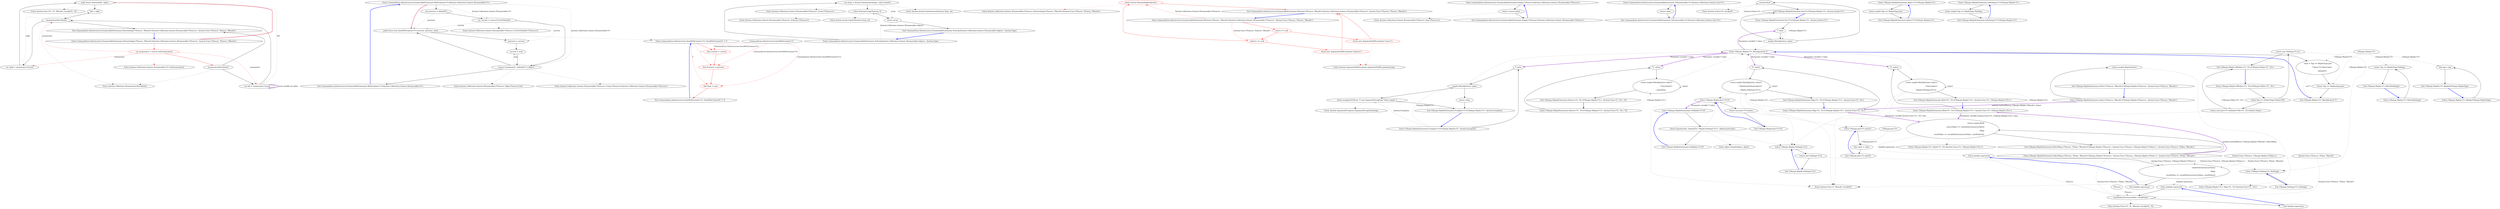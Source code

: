 digraph  {
m1_25 [label="Entry System.Func<T1, T2, TResult>.Invoke(T1, T2)", span="0-0", cluster="System.Func<T1, T2, TResult>.Invoke(T1, T2)", file="EnumerableExtensionsExtra.cs"];
m1_42 [label="Entry CommandLine.Infrastructure.EnumerableExtensions.WithContext<T>(System.Collections.Generic.IEnumerable<T>)", span="92-92", cluster="CommandLine.Infrastructure.EnumerableExtensions.WithContext<T>(System.Collections.Generic.IEnumerable<T>)", file="EnumerableExtensionsExtra.cs"];
m1_43 [label="var previous = default(T)", span="94-94", cluster="CommandLine.Infrastructure.EnumerableExtensions.WithContext<T>(System.Collections.Generic.IEnumerable<T>)", file="EnumerableExtensionsExtra.cs"];
m1_46 [label="yield return new ItemWithContext<T>(current, previous, next);", span="99-99", cluster="CommandLine.Infrastructure.EnumerableExtensions.WithContext<T>(System.Collections.Generic.IEnumerable<T>)", file="EnumerableExtensionsExtra.cs"];
m1_44 [label="var current = source.FirstOrDefault()", span="95-95", cluster="CommandLine.Infrastructure.EnumerableExtensions.WithContext<T>(System.Collections.Generic.IEnumerable<T>)", file="EnumerableExtensionsExtra.cs"];
m1_45 [label="source.Union(new[] { default(T) }).Skip(1)", span="97-97", cluster="CommandLine.Infrastructure.EnumerableExtensions.WithContext<T>(System.Collections.Generic.IEnumerable<T>)", file="EnumerableExtensionsExtra.cs"];
m1_47 [label="previous = current", span="100-100", cluster="CommandLine.Infrastructure.EnumerableExtensions.WithContext<T>(System.Collections.Generic.IEnumerable<T>)", file="EnumerableExtensionsExtra.cs"];
m1_48 [label="current = next", span="101-101", cluster="CommandLine.Infrastructure.EnumerableExtensions.WithContext<T>(System.Collections.Generic.IEnumerable<T>)", file="EnumerableExtensionsExtra.cs"];
m1_49 [label="Exit CommandLine.Infrastructure.EnumerableExtensions.WithContext<T>(System.Collections.Generic.IEnumerable<T>)", span="92-92", cluster="CommandLine.Infrastructure.EnumerableExtensions.WithContext<T>(System.Collections.Generic.IEnumerable<T>)", file="EnumerableExtensionsExtra.cs"];
m1_50 [label="Entry System.Collections.Generic.IEnumerable<TSource>.FirstOrDefault<TSource>()", span="0-0", cluster="System.Collections.Generic.IEnumerable<TSource>.FirstOrDefault<TSource>()", file="EnumerableExtensionsExtra.cs"];
m1_34 [label="Entry System.Collections.Generic.IEnumerable<TSource>.Count<TSource>()", span="0-0", cluster="System.Collections.Generic.IEnumerable<TSource>.Count<TSource>()", file="EnumerableExtensionsExtra.cs"];
m1_29 [label="Entry CommandLine.Infrastructure.EnumerableExtensions.ToArray(System.Collections.Generic.IEnumerable<object>, System.Type)", span="80-80", cluster="CommandLine.Infrastructure.EnumerableExtensions.ToArray(System.Collections.Generic.IEnumerable<object>, System.Type)", file="EnumerableExtensionsExtra.cs"];
m1_30 [label="var array = Array.CreateInstance(type, value.Count())", span="82-82", cluster="CommandLine.Infrastructure.EnumerableExtensions.ToArray(System.Collections.Generic.IEnumerable<object>, System.Type)", file="EnumerableExtensionsExtra.cs"];
m1_31 [label="value.ToArray().CopyTo(array, 0)", span="83-83", cluster="CommandLine.Infrastructure.EnumerableExtensions.ToArray(System.Collections.Generic.IEnumerable<object>, System.Type)", file="EnumerableExtensionsExtra.cs"];
m1_32 [label="return array;", span="84-84", cluster="CommandLine.Infrastructure.EnumerableExtensions.ToArray(System.Collections.Generic.IEnumerable<object>, System.Type)", file="EnumerableExtensionsExtra.cs"];
m1_33 [label="Exit CommandLine.Infrastructure.EnumerableExtensions.ToArray(System.Collections.Generic.IEnumerable<object>, System.Type)", span="80-80", cluster="CommandLine.Infrastructure.EnumerableExtensions.ToArray(System.Collections.Generic.IEnumerable<object>, System.Type)", file="EnumerableExtensionsExtra.cs"];
m1_51 [label="Entry System.Collections.Generic.IEnumerable<TSource>.Union<TSource>(System.Collections.Generic.IEnumerable<TSource>)", span="0-0", cluster="System.Collections.Generic.IEnumerable<TSource>.Union<TSource>(System.Collections.Generic.IEnumerable<TSource>)", file="EnumerableExtensionsExtra.cs"];
m1_13 [label="Entry System.Collections.Generic.IEnumerable<TSource>.PairwiseImpl<TSource, TResult>(System.Func<TSource, TSource, TResult>)", span="32-32", cluster="System.Collections.Generic.IEnumerable<TSource>.PairwiseImpl<TSource, TResult>(System.Func<TSource, TSource, TResult>)", file="EnumerableExtensionsExtra.cs"];
m1_24 [label="Entry System.Collections.IEnumerator.MoveNext()", span="0-0", cluster="System.Collections.IEnumerator.MoveNext()", file="EnumerableExtensionsExtra.cs"];
m1_35 [label="Entry System.Array.CreateInstance(System.Type, int)", span="0-0", cluster="System.Array.CreateInstance(System.Type, int)", file="EnumerableExtensionsExtra.cs"];
m1_0 [label="Entry CommandLine.Infrastructure.ItemWithContext<T>.ItemWithContext(T, T, T)", span="14-14", cluster="CommandLine.Infrastructure.ItemWithContext<T>.ItemWithContext(T, T, T)", file="EnumerableExtensionsExtra.cs"];
m1_1 [label="this.Current = current", span="16-16", cluster="CommandLine.Infrastructure.ItemWithContext<T>.ItemWithContext(T, T, T)", color=red, community=0, file="EnumerableExtensionsExtra.cs"];
m1_2 [label="this.Previous = previous", span="17-17", cluster="CommandLine.Infrastructure.ItemWithContext<T>.ItemWithContext(T, T, T)", color=red, community=0, file="EnumerableExtensionsExtra.cs"];
m1_3 [label="this.Next = next", span="18-18", cluster="CommandLine.Infrastructure.ItemWithContext<T>.ItemWithContext(T, T, T)", color=red, community=0, file="EnumerableExtensionsExtra.cs"];
m1_4 [label="Exit CommandLine.Infrastructure.ItemWithContext<T>.ItemWithContext(T, T, T)", span="14-14", cluster="CommandLine.Infrastructure.ItemWithContext<T>.ItemWithContext(T, T, T)", file="EnumerableExtensionsExtra.cs"];
m1_23 [label="Entry System.Collections.Generic.IEnumerable<T>.GetEnumerator()", span="0-0", cluster="System.Collections.Generic.IEnumerable<T>.GetEnumerator()", file="EnumerableExtensionsExtra.cs"];
m1_36 [label="Entry System.Collections.Generic.IEnumerable<TSource>.ToArray<TSource>()", span="0-0", cluster="System.Collections.Generic.IEnumerable<TSource>.ToArray<TSource>()", file="EnumerableExtensionsExtra.cs"];
m1_37 [label="Entry System.Array.CopyTo(System.Array, int)", span="0-0", cluster="System.Array.CopyTo(System.Array, int)", file="EnumerableExtensionsExtra.cs"];
m1_38 [label="Entry CommandLine.Infrastructure.EnumerableExtensions.Empty<TSource>(System.Collections.Generic.IEnumerable<TSource>)", span="87-87", cluster="CommandLine.Infrastructure.EnumerableExtensions.Empty<TSource>(System.Collections.Generic.IEnumerable<TSource>)", file="EnumerableExtensionsExtra.cs"];
m1_39 [label="return !source.Any();", span="89-89", cluster="CommandLine.Infrastructure.EnumerableExtensions.Empty<TSource>(System.Collections.Generic.IEnumerable<TSource>)", file="EnumerableExtensionsExtra.cs"];
m1_40 [label="Exit CommandLine.Infrastructure.EnumerableExtensions.Empty<TSource>(System.Collections.Generic.IEnumerable<TSource>)", span="87-87", cluster="CommandLine.Infrastructure.EnumerableExtensions.Empty<TSource>(System.Collections.Generic.IEnumerable<TSource>)", file="EnumerableExtensionsExtra.cs"];
m1_41 [label="Entry System.Collections.Generic.IEnumerable<TSource>.Any<TSource>()", span="0-0", cluster="System.Collections.Generic.IEnumerable<TSource>.Any<TSource>()", file="EnumerableExtensionsExtra.cs"];
m1_12 [label="Entry System.ArgumentNullException.ArgumentNullException(string)", span="0-0", cluster="System.ArgumentNullException.ArgumentNullException(string)", file="EnumerableExtensionsExtra.cs"];
m1_26 [label="Entry CommandLine.Infrastructure.EnumerableExtensions.ToEnumerable<T>(System.Collections.Generic.List<T>)", span="75-75", cluster="CommandLine.Infrastructure.EnumerableExtensions.ToEnumerable<T>(System.Collections.Generic.List<T>)", file="EnumerableExtensionsExtra.cs"];
m1_27 [label="return value;", span="77-77", cluster="CommandLine.Infrastructure.EnumerableExtensions.ToEnumerable<T>(System.Collections.Generic.List<T>)", file="EnumerableExtensionsExtra.cs"];
m1_28 [label="Exit CommandLine.Infrastructure.EnumerableExtensions.ToEnumerable<T>(System.Collections.Generic.List<T>)", span="75-75", cluster="CommandLine.Infrastructure.EnumerableExtensions.ToEnumerable<T>(System.Collections.Generic.List<T>)", file="EnumerableExtensionsExtra.cs"];
m1_14 [label="Entry CommandLine.Infrastructure.EnumerableExtensions.PairwiseImpl<TSource, TResult>(System.Collections.Generic.IEnumerable<TSource>, System.Func<TSource, TSource, TResult>)", span="32-32", cluster="CommandLine.Infrastructure.EnumerableExtensions.PairwiseImpl<TSource, TResult>(System.Collections.Generic.IEnumerable<TSource>, System.Func<TSource, TSource, TResult>)", file="EnumerableExtensionsExtra.cs"];
m1_15 [label="var enumerator = source.GetEnumerator()", span="34-34", cluster="CommandLine.Infrastructure.EnumerableExtensions.PairwiseImpl<TSource, TResult>(System.Collections.Generic.IEnumerable<TSource>, System.Func<TSource, TSource, TResult>)", color=red, community=0, file="EnumerableExtensionsExtra.cs"];
m1_20 [label="yield return selector(left, right);", span="43-43", cluster="CommandLine.Infrastructure.EnumerableExtensions.PairwiseImpl<TSource, TResult>(System.Collections.Generic.IEnumerable<TSource>, System.Func<TSource, TSource, TResult>)", file="EnumerableExtensionsExtra.cs"];
m1_16 [label="enumerator.MoveNext()", span="36-36", cluster="CommandLine.Infrastructure.EnumerableExtensions.PairwiseImpl<TSource, TResult>(System.Collections.Generic.IEnumerable<TSource>, System.Func<TSource, TSource, TResult>)", file="EnumerableExtensionsExtra.cs"];
m1_17 [label="var left = enumerator.Current", span="38-38", cluster="CommandLine.Infrastructure.EnumerableExtensions.PairwiseImpl<TSource, TResult>(System.Collections.Generic.IEnumerable<TSource>, System.Func<TSource, TSource, TResult>)", file="EnumerableExtensionsExtra.cs"];
m1_18 [label="enumerator.MoveNext()", span="40-40", cluster="CommandLine.Infrastructure.EnumerableExtensions.PairwiseImpl<TSource, TResult>(System.Collections.Generic.IEnumerable<TSource>, System.Func<TSource, TSource, TResult>)", file="EnumerableExtensionsExtra.cs"];
m1_19 [label="var right = enumerator.Current", span="42-42", cluster="CommandLine.Infrastructure.EnumerableExtensions.PairwiseImpl<TSource, TResult>(System.Collections.Generic.IEnumerable<TSource>, System.Func<TSource, TSource, TResult>)", file="EnumerableExtensionsExtra.cs"];
m1_21 [label="left = right", span="44-44", cluster="CommandLine.Infrastructure.EnumerableExtensions.PairwiseImpl<TSource, TResult>(System.Collections.Generic.IEnumerable<TSource>, System.Func<TSource, TSource, TResult>)", file="EnumerableExtensionsExtra.cs"];
m1_22 [label="Exit CommandLine.Infrastructure.EnumerableExtensions.PairwiseImpl<TSource, TResult>(System.Collections.Generic.IEnumerable<TSource>, System.Func<TSource, TSource, TResult>)", span="32-32", cluster="CommandLine.Infrastructure.EnumerableExtensions.PairwiseImpl<TSource, TResult>(System.Collections.Generic.IEnumerable<TSource>, System.Func<TSource, TSource, TResult>)", file="EnumerableExtensionsExtra.cs"];
m1_52 [label="Entry System.Collections.Generic.IEnumerable<TSource>.Skip<TSource>(int)", span="0-0", cluster="System.Collections.Generic.IEnumerable<TSource>.Skip<TSource>(int)", file="EnumerableExtensionsExtra.cs"];
m1_5 [label="Entry CommandLine.Infrastructure.EnumerableExtensions.Pairwise<TSource, TResult>(System.Collections.Generic.IEnumerable<TSource>, System.Func<TSource, TSource, TResult>)", span="24-24", cluster="CommandLine.Infrastructure.EnumerableExtensions.Pairwise<TSource, TResult>(System.Collections.Generic.IEnumerable<TSource>, System.Func<TSource, TSource, TResult>)", file="EnumerableExtensionsExtra.cs"];
m1_6 [label="source == null", span="26-26", cluster="CommandLine.Infrastructure.EnumerableExtensions.Pairwise<TSource, TResult>(System.Collections.Generic.IEnumerable<TSource>, System.Func<TSource, TSource, TResult>)", color=red, community=0, file="EnumerableExtensionsExtra.cs"];
m1_8 [label="selector == null", span="27-27", cluster="CommandLine.Infrastructure.EnumerableExtensions.Pairwise<TSource, TResult>(System.Collections.Generic.IEnumerable<TSource>, System.Func<TSource, TSource, TResult>)", color=red, community=0, file="EnumerableExtensionsExtra.cs"];
m1_10 [label="return source.PairwiseImpl(selector);", span="29-29", cluster="CommandLine.Infrastructure.EnumerableExtensions.Pairwise<TSource, TResult>(System.Collections.Generic.IEnumerable<TSource>, System.Func<TSource, TSource, TResult>)", color=red, community=0, file="EnumerableExtensionsExtra.cs"];
m1_7 [label="throw new ArgumentNullException(''source'');", span="26-26", cluster="CommandLine.Infrastructure.EnumerableExtensions.Pairwise<TSource, TResult>(System.Collections.Generic.IEnumerable<TSource>, System.Func<TSource, TSource, TResult>)", color=red, community=0, file="EnumerableExtensionsExtra.cs"];
m1_9 [label="throw new ArgumentNullException(''selector'');", span="27-27", cluster="CommandLine.Infrastructure.EnumerableExtensions.Pairwise<TSource, TResult>(System.Collections.Generic.IEnumerable<TSource>, System.Func<TSource, TSource, TResult>)", color=red, community=0, file="EnumerableExtensionsExtra.cs"];
m1_11 [label="Exit CommandLine.Infrastructure.EnumerableExtensions.Pairwise<TSource, TResult>(System.Collections.Generic.IEnumerable<TSource>, System.Func<TSource, TSource, TResult>)", span="24-24", cluster="CommandLine.Infrastructure.EnumerableExtensions.Pairwise<TSource, TResult>(System.Collections.Generic.IEnumerable<TSource>, System.Func<TSource, TSource, TResult>)", file="EnumerableExtensionsExtra.cs"];
m1_53 [label="CommandLine.Infrastructure.ItemWithContext<T>", span="", file="EnumerableExtensionsExtra.cs"];
m2_48 [label="Entry System.Action<T>.Invoke(T)", span="0-0", cluster="System.Action<T>.Invoke(T)", file="Maybe.cs"];
m2_12 [label="Entry CSharpx.Just<T>.Just(T)", span="58-58", cluster="CSharpx.Just<T>.Just(T)", file="Maybe.cs"];
m2_13 [label="this.value = value", span="61-61", cluster="CSharpx.Just<T>.Just(T)", file="Maybe.cs"];
m2_14 [label="Exit CSharpx.Just<T>.Just(T)", span="58-58", cluster="CSharpx.Just<T>.Just(T)", file="Maybe.cs"];
m2_34 [label="Entry System.Func<T, TResult>.Invoke(T)", span="0-0", cluster="System.Func<T, TResult>.Invoke(T)", file="Maybe.cs"];
m2_70 [label="Entry System.ArgumentException.ArgumentException(string)", span="0-0", cluster="System.ArgumentException.ArgumentException(string)", file="Maybe.cs"];
m2_56 [label="Entry CSharpx.Maybe<T1>.Bind<T1, T2>(System.Func<T1, CSharpx.Maybe<T2>>)", span="110-110", cluster="CSharpx.Maybe<T1>.Bind<T1, T2>(System.Func<T1, CSharpx.Maybe<T2>>)", file="Maybe.cs"];
m2_49 [label="Entry CSharpx.MaybeExtensions.Select<TSource, TResult>(CSharpx.Maybe<TSource>, System.Func<TSource, TResult>)", span="143-143", cluster="CSharpx.MaybeExtensions.Select<TSource, TResult>(CSharpx.Maybe<TSource>, System.Func<TSource, TResult>)", file="Maybe.cs"];
m2_50 [label="return maybe.Map(selector);", span="146-146", cluster="CSharpx.MaybeExtensions.Select<TSource, TResult>(CSharpx.Maybe<TSource>, System.Func<TSource, TResult>)", file="Maybe.cs"];
m2_51 [label="Exit CSharpx.MaybeExtensions.Select<TSource, TResult>(CSharpx.Maybe<TSource>, System.Func<TSource, TResult>)", span="143-143", cluster="CSharpx.MaybeExtensions.Select<TSource, TResult>(CSharpx.Maybe<TSource>, System.Func<TSource, TResult>)", file="Maybe.cs"];
m2_52 [label="Entry CSharpx.Maybe<T1>.Map<T1, T2>(System.Func<T1, T2>)", span="118-118", cluster="CSharpx.Maybe<T1>.Map<T1, T2>(System.Func<T1, T2>)", file="Maybe.cs"];
m2_39 [label="Entry CSharpx.MaybeExtensions.Return<T1, T2>(CSharpx.Maybe<T1>, System.Func<T1, T2>, T2)", span="126-126", cluster="CSharpx.MaybeExtensions.Return<T1, T2>(CSharpx.Maybe<T1>, System.Func<T1, T2>, T2)", file="Maybe.cs"];
m2_40 [label="T1 value1", span="128-128", cluster="CSharpx.MaybeExtensions.Return<T1, T2>(CSharpx.Maybe<T1>, System.Func<T1, T2>, T2)", file="Maybe.cs"];
m2_41 [label="return maybe.MatchJust(out value1)\r\n                ? func(value1)\r\n                : noneValue;", span="129-131", cluster="CSharpx.MaybeExtensions.Return<T1, T2>(CSharpx.Maybe<T1>, System.Func<T1, T2>, T2)", file="Maybe.cs"];
m2_42 [label="Exit CSharpx.MaybeExtensions.Return<T1, T2>(CSharpx.Maybe<T1>, System.Func<T1, T2>, T2)", span="126-126", cluster="CSharpx.MaybeExtensions.Return<T1, T2>(CSharpx.Maybe<T1>, System.Func<T1, T2>, T2)", file="Maybe.cs"];
m2_64 [label="Entry CSharpx.MaybeExtensions.FromJust<T>(CSharpx.Maybe<T>, System.Exception)", span="160-160", cluster="CSharpx.MaybeExtensions.FromJust<T>(CSharpx.Maybe<T>, System.Exception)", file="Maybe.cs"];
m2_65 [label="T value", span="162-162", cluster="CSharpx.MaybeExtensions.FromJust<T>(CSharpx.Maybe<T>, System.Exception)", file="Maybe.cs"];
m2_66 [label="maybe.MatchJust(out value)", span="163-163", cluster="CSharpx.MaybeExtensions.FromJust<T>(CSharpx.Maybe<T>, System.Exception)", file="Maybe.cs"];
m2_68 [label="throw exceptionToThrow ?? new ArgumentException(''Value empty.'');", span="167-167", cluster="CSharpx.MaybeExtensions.FromJust<T>(CSharpx.Maybe<T>, System.Exception)", file="Maybe.cs"];
m2_67 [label="return value;", span="165-165", cluster="CSharpx.MaybeExtensions.FromJust<T>(CSharpx.Maybe<T>, System.Exception)", file="Maybe.cs"];
m2_69 [label="Exit CSharpx.MaybeExtensions.FromJust<T>(CSharpx.Maybe<T>, System.Exception)", span="160-160", cluster="CSharpx.MaybeExtensions.FromJust<T>(CSharpx.Maybe<T>, System.Exception)", file="Maybe.cs"];
m2_18 [label="Entry CSharpx.Maybe.Just<T>(T)", span="80-80", cluster="CSharpx.Maybe.Just<T>(T)", file="Maybe.cs"];
m2_19 [label="return new Just<T>(value);", span="82-82", cluster="CSharpx.Maybe.Just<T>(T)", file="Maybe.cs"];
m2_20 [label="Exit CSharpx.Maybe.Just<T>(T)", span="80-80", cluster="CSharpx.Maybe.Just<T>(T)", file="Maybe.cs"];
m2_60 [label="Entry lambda expression", span="157-157", cluster="lambda expression", file="Maybe.cs"];
m2_58 [label="valueSelector(sourceValue)\r\n                    .Map(\r\n                        resultValue => resultSelector(sourceValue, resultValue))", span="155-157", cluster="lambda expression", file="Maybe.cs"];
m2_61 [label="resultSelector(sourceValue, resultValue)", span="157-157", cluster="lambda expression", file="Maybe.cs"];
m2_57 [label="Entry lambda expression", span="155-157", cluster="lambda expression", file="Maybe.cs"];
m2_59 [label="Exit lambda expression", span="155-157", cluster="lambda expression", file="Maybe.cs"];
m2_62 [label="Exit lambda expression", span="157-157", cluster="lambda expression", file="Maybe.cs"];
m2_74 [label="Entry CSharpx.MaybeExtensions.IsJust<T>(CSharpx.Maybe<T>)", span="175-175", cluster="CSharpx.MaybeExtensions.IsJust<T>(CSharpx.Maybe<T>)", file="Maybe.cs"];
m2_75 [label="return maybe.Tag == MaybeType.Just;", span="177-177", cluster="CSharpx.MaybeExtensions.IsJust<T>(CSharpx.Maybe<T>)", file="Maybe.cs"];
m2_76 [label="Exit CSharpx.MaybeExtensions.IsJust<T>(CSharpx.Maybe<T>)", span="175-175", cluster="CSharpx.MaybeExtensions.IsJust<T>(CSharpx.Maybe<T>)", file="Maybe.cs"];
m2_30 [label="Entry CSharpx.MaybeExtensions.Bind<T1, T2>(CSharpx.Maybe<T1>, System.Func<T1, CSharpx.Maybe<T2>>)", span="110-110", cluster="CSharpx.MaybeExtensions.Bind<T1, T2>(CSharpx.Maybe<T1>, System.Func<T1, CSharpx.Maybe<T2>>)", file="Maybe.cs"];
m2_31 [label="T1 value1", span="112-112", cluster="CSharpx.MaybeExtensions.Bind<T1, T2>(CSharpx.Maybe<T1>, System.Func<T1, CSharpx.Maybe<T2>>)", file="Maybe.cs"];
m2_32 [label="return maybe.MatchJust(out value1)\r\n                ? func(value1)\r\n                : Maybe.Nothing<T2>();", span="113-115", cluster="CSharpx.MaybeExtensions.Bind<T1, T2>(CSharpx.Maybe<T1>, System.Func<T1, CSharpx.Maybe<T2>>)", file="Maybe.cs"];
m2_33 [label="Exit CSharpx.MaybeExtensions.Bind<T1, T2>(CSharpx.Maybe<T1>, System.Func<T1, CSharpx.Maybe<T2>>)", span="110-110", cluster="CSharpx.MaybeExtensions.Bind<T1, T2>(CSharpx.Maybe<T1>, System.Func<T1, CSharpx.Maybe<T2>>)", file="Maybe.cs"];
m2_71 [label="Entry CSharpx.MaybeExtensions.IsNothing<T>(CSharpx.Maybe<T>)", span="170-170", cluster="CSharpx.MaybeExtensions.IsNothing<T>(CSharpx.Maybe<T>)", file="Maybe.cs"];
m2_72 [label="return maybe.Tag == MaybeType.Nothing;", span="172-172", cluster="CSharpx.MaybeExtensions.IsNothing<T>(CSharpx.Maybe<T>)", file="Maybe.cs"];
m2_73 [label="Exit CSharpx.MaybeExtensions.IsNothing<T>(CSharpx.Maybe<T>)", span="170-170", cluster="CSharpx.MaybeExtensions.IsNothing<T>(CSharpx.Maybe<T>)", file="Maybe.cs"];
m2_21 [label="Entry CSharpx.Maybe.OfEither<T1, T2>(CSharpx.Either<T1, T2>)", span="89-89", cluster="CSharpx.Maybe.OfEither<T1, T2>(CSharpx.Either<T1, T2>)", file="Maybe.cs"];
m2_22 [label="either.Tag == Either2Type.Either1Of2", span="91-91", cluster="CSharpx.Maybe.OfEither<T1, T2>(CSharpx.Either<T1, T2>)", file="Maybe.cs"];
m2_23 [label="return new Just<T1>(((Either1Of2<T1, T2>)either).Value);", span="93-93", cluster="CSharpx.Maybe.OfEither<T1, T2>(CSharpx.Either<T1, T2>)", file="Maybe.cs"];
m2_24 [label="return new Nothing<T1>();", span="95-95", cluster="CSharpx.Maybe.OfEither<T1, T2>(CSharpx.Either<T1, T2>)", file="Maybe.cs"];
m2_25 [label="Exit CSharpx.Maybe.OfEither<T1, T2>(CSharpx.Either<T1, T2>)", span="89-89", cluster="CSharpx.Maybe.OfEither<T1, T2>(CSharpx.Either<T1, T2>)", file="Maybe.cs"];
m2_15 [label="Entry CSharpx.Maybe.Nothing<T>()", span="75-75", cluster="CSharpx.Maybe.Nothing<T>()", file="Maybe.cs"];
m2_16 [label="return new Nothing<T>();", span="77-77", cluster="CSharpx.Maybe.Nothing<T>()", file="Maybe.cs"];
m2_17 [label="Exit CSharpx.Maybe.Nothing<T>()", span="75-75", cluster="CSharpx.Maybe.Nothing<T>()", file="Maybe.cs"];
m2_3 [label="Entry CSharpx.Maybe<T>.MatchNothing()", span="29-29", cluster="CSharpx.Maybe<T>.MatchNothing()", file="Maybe.cs"];
m2_4 [label="return Tag == MaybeType.Nothing;", span="31-31", cluster="CSharpx.Maybe<T>.MatchNothing()", file="Maybe.cs"];
m2_5 [label="Exit CSharpx.Maybe<T>.MatchNothing()", span="29-29", cluster="CSharpx.Maybe<T>.MatchNothing()", file="Maybe.cs"];
m2_29 [label="Entry object.Equals(object, object)", span="0-0", cluster="object.Equals(object, object)", file="Maybe.cs"];
m2_10 [label="Entry CSharpx.Nothing<T>.Nothing()", span="48-48", cluster="CSharpx.Nothing<T>.Nothing()", file="Maybe.cs"];
m2_11 [label="Exit CSharpx.Nothing<T>.Nothing()", span="48-48", cluster="CSharpx.Nothing<T>.Nothing()", file="Maybe.cs"];
m2_43 [label="Entry CSharpx.MaybeExtensions.Do<T>(CSharpx.Maybe<T>, System.Action<T>)", span="134-134", cluster="CSharpx.MaybeExtensions.Do<T>(CSharpx.Maybe<T>, System.Action<T>)", file="Maybe.cs"];
m2_44 [label="T value", span="136-136", cluster="CSharpx.MaybeExtensions.Do<T>(CSharpx.Maybe<T>, System.Action<T>)", file="Maybe.cs"];
m2_45 [label="maybe.MatchJust(out value)", span="137-137", cluster="CSharpx.MaybeExtensions.Do<T>(CSharpx.Maybe<T>, System.Action<T>)", file="Maybe.cs"];
m2_46 [label="action(value)", span="139-139", cluster="CSharpx.MaybeExtensions.Do<T>(CSharpx.Maybe<T>, System.Action<T>)", file="Maybe.cs"];
m2_47 [label="Exit CSharpx.MaybeExtensions.Do<T>(CSharpx.Maybe<T>, System.Action<T>)", span="134-134", cluster="CSharpx.MaybeExtensions.Do<T>(CSharpx.Maybe<T>, System.Action<T>)", file="Maybe.cs"];
m2_53 [label="Entry CSharpx.MaybeExtensions.SelectMany<TSource, TValue, TResult>(CSharpx.Maybe<TSource>, System.Func<TSource, CSharpx.Maybe<TValue>>, System.Func<TSource, TValue, TResult>)", span="149-149", cluster="CSharpx.MaybeExtensions.SelectMany<TSource, TValue, TResult>(CSharpx.Maybe<TSource>, System.Func<TSource, CSharpx.Maybe<TValue>>, System.Func<TSource, TValue, TResult>)", file="Maybe.cs"];
m2_54 [label="return maybe.Bind(\r\n                sourceValue => valueSelector(sourceValue)\r\n                    .Map(\r\n                        resultValue => resultSelector(sourceValue, resultValue)));", span="154-157", cluster="CSharpx.MaybeExtensions.SelectMany<TSource, TValue, TResult>(CSharpx.Maybe<TSource>, System.Func<TSource, CSharpx.Maybe<TValue>>, System.Func<TSource, TValue, TResult>)", file="Maybe.cs"];
m2_55 [label="Exit CSharpx.MaybeExtensions.SelectMany<TSource, TValue, TResult>(CSharpx.Maybe<TSource>, System.Func<TSource, CSharpx.Maybe<TValue>>, System.Func<TSource, TValue, TResult>)", span="149-149", cluster="CSharpx.MaybeExtensions.SelectMany<TSource, TValue, TResult>(CSharpx.Maybe<TSource>, System.Func<TSource, CSharpx.Maybe<TValue>>, System.Func<TSource, TValue, TResult>)", file="Maybe.cs"];
m2_0 [label="Entry CSharpx.Maybe<T>.Maybe(CSharpx.MaybeType)", span="19-19", cluster="CSharpx.Maybe<T>.Maybe(CSharpx.MaybeType)", file="Maybe.cs"];
m2_1 [label="this.tag = tag", span="21-21", cluster="CSharpx.Maybe<T>.Maybe(CSharpx.MaybeType)", file="Maybe.cs"];
m2_2 [label="Exit CSharpx.Maybe<T>.Maybe(CSharpx.MaybeType)", span="19-19", cluster="CSharpx.Maybe<T>.Maybe(CSharpx.MaybeType)", file="Maybe.cs"];
m2_26 [label="Entry CSharpx.MaybeExtensions.ToMaybe<T>(T)", span="105-105", cluster="CSharpx.MaybeExtensions.ToMaybe<T>(T)", file="Maybe.cs"];
m2_27 [label="return Equals(value, default(T)) ? Maybe.Nothing<T>() : Maybe.Just(value);", span="107-107", cluster="CSharpx.MaybeExtensions.ToMaybe<T>(T)", file="Maybe.cs"];
m2_28 [label="Exit CSharpx.MaybeExtensions.ToMaybe<T>(T)", span="105-105", cluster="CSharpx.MaybeExtensions.ToMaybe<T>(T)", file="Maybe.cs"];
m2_63 [label="Entry System.Func<T1, T2, TResult>.Invoke(T1, T2)", span="0-0", cluster="System.Func<T1, T2, TResult>.Invoke(T1, T2)", file="Maybe.cs"];
m2_35 [label="Entry CSharpx.MaybeExtensions.Map<T1, T2>(CSharpx.Maybe<T1>, System.Func<T1, T2>)", span="118-118", cluster="CSharpx.MaybeExtensions.Map<T1, T2>(CSharpx.Maybe<T1>, System.Func<T1, T2>)", file="Maybe.cs"];
m2_36 [label="T1 value1", span="120-120", cluster="CSharpx.MaybeExtensions.Map<T1, T2>(CSharpx.Maybe<T1>, System.Func<T1, T2>)", file="Maybe.cs"];
m2_37 [label="return maybe.MatchJust(out value1)\r\n                ? Maybe.Just(func(value1))\r\n                : Maybe.Nothing<T2>();", span="121-123", cluster="CSharpx.MaybeExtensions.Map<T1, T2>(CSharpx.Maybe<T1>, System.Func<T1, T2>)", file="Maybe.cs"];
m2_38 [label="Exit CSharpx.MaybeExtensions.Map<T1, T2>(CSharpx.Maybe<T1>, System.Func<T1, T2>)", span="118-118", cluster="CSharpx.MaybeExtensions.Map<T1, T2>(CSharpx.Maybe<T1>, System.Func<T1, T2>)", file="Maybe.cs"];
m2_6 [label="Entry CSharpx.Maybe<T>.MatchJust(out T)", span="34-34", cluster="CSharpx.Maybe<T>.MatchJust(out T)", file="Maybe.cs"];
m2_7 [label="value = Tag == MaybeType.Just\r\n                ? ((Just<T>)this).Value\r\n                : default(T)", span="36-38", cluster="CSharpx.Maybe<T>.MatchJust(out T)", file="Maybe.cs"];
m2_8 [label="return Tag == MaybeType.Just;", span="39-39", cluster="CSharpx.Maybe<T>.MatchJust(out T)", file="Maybe.cs"];
m2_9 [label="Exit CSharpx.Maybe<T>.MatchJust(out T)", span="34-34", cluster="CSharpx.Maybe<T>.MatchJust(out T)", file="Maybe.cs"];
m2_77 [label="CSharpx.Maybe<T>", span="", file="Maybe.cs"];
m2_78 [label="CSharpx.Just<T>", span="", file="Maybe.cs"];
m2_79 [label="System.Func<TSource, CSharpx.Maybe<TValue>>", span="", file="Maybe.cs"];
m2_80 [label="System.Func<TSource, TValue, TResult>", span="", file="Maybe.cs"];
m2_81 [label=TSource, span="", file="Maybe.cs"];
m1_42 -> m1_43  [key=0, style=solid];
m1_42 -> m1_46  [key=0, style=bold, color=crimson];
m1_42 -> m1_44  [key=1, style=dashed, color=darkseagreen4, label="System.Collections.Generic.IEnumerable<T>"];
m1_42 -> m1_45  [key=1, style=dashed, color=darkseagreen4, label="System.Collections.Generic.IEnumerable<T>"];
m1_43 -> m1_44  [key=0, style=solid];
m1_43 -> m1_46  [key=1, style=dashed, color=darkseagreen4, label=previous];
m1_46 -> m1_47  [key=0, style=solid];
m1_46 -> m1_0  [key=2, style=dotted];
m1_44 -> m1_45  [key=0, style=solid];
m1_44 -> m1_50  [key=2, style=dotted];
m1_44 -> m1_46  [key=1, style=dashed, color=darkseagreen4, label=current];
m1_44 -> m1_47  [key=1, style=dashed, color=darkseagreen4, label=current];
m1_45 -> m1_46  [key=0, style=solid];
m1_45 -> m1_49  [key=0, style=solid];
m1_45 -> m1_51  [key=2, style=dotted];
m1_45 -> m1_52  [key=2, style=dotted];
m1_45 -> m1_48  [key=1, style=dashed, color=darkseagreen4, label=next];
m1_47 -> m1_48  [key=0, style=solid];
m1_48 -> m1_45  [key=0, style=solid];
m1_49 -> m1_42  [key=0, style=bold, color=blue];
m1_29 -> m1_30  [key=0, style=solid];
m1_29 -> m1_31  [key=1, style=dashed, color=darkseagreen4, label="System.Collections.Generic.IEnumerable<object>"];
m1_30 -> m1_31  [key=0, style=solid];
m1_30 -> m1_34  [key=2, style=dotted];
m1_30 -> m1_35  [key=2, style=dotted];
m1_30 -> m1_32  [key=1, style=dashed, color=darkseagreen4, label=array];
m1_31 -> m1_32  [key=0, style=solid];
m1_31 -> m1_36  [key=2, style=dotted];
m1_31 -> m1_37  [key=2, style=dotted];
m1_32 -> m1_33  [key=0, style=solid];
m1_33 -> m1_29  [key=0, style=bold, color=blue];
m1_0 -> m1_1  [key=0, style=solid, color=red];
m1_0 -> m1_2  [key=1, style=dashed, color=red, label=T];
m1_0 -> m1_3  [key=1, style=dashed, color=red, label=T];
m1_1 -> m1_2  [key=0, style=solid, color=red];
m1_2 -> m1_3  [key=0, style=solid, color=red];
m1_3 -> m1_4  [key=0, style=solid, color=red];
m1_4 -> m1_0  [key=0, style=bold, color=blue];
m1_38 -> m1_39  [key=0, style=solid];
m1_39 -> m1_40  [key=0, style=solid];
m1_39 -> m1_41  [key=2, style=dotted];
m1_40 -> m1_38  [key=0, style=bold, color=blue];
m1_26 -> m1_27  [key=0, style=solid];
m1_27 -> m1_28  [key=0, style=solid];
m1_28 -> m1_26  [key=0, style=bold, color=blue];
m1_14 -> m1_15  [key=0, style=solid, color=red];
m1_14 -> m1_20  [key=0, style=bold, color=crimson];
m1_15 -> m1_16  [key=0, style=solid, color=red];
m1_15 -> m1_23  [key=2, style=dotted, color=red];
m1_15 -> m1_17  [key=1, style=dashed, color=red, label=enumerator];
m1_15 -> m1_18  [key=1, style=dashed, color=red, label=enumerator];
m1_15 -> m1_19  [key=1, style=dashed, color=red, label=enumerator];
m1_20 -> m1_21  [key=0, style=solid];
m1_20 -> m1_25  [key=2, style=dotted];
m1_16 -> m1_17  [key=0, style=solid];
m1_16 -> m1_22  [key=0, style=solid];
m1_16 -> m1_24  [key=2, style=dotted];
m1_17 -> m1_18  [key=0, style=solid];
m1_17 -> m1_20  [key=1, style=dashed, color=darkseagreen4, label=left];
m1_17 -> m1_17  [key=3, color=darkorchid, style=bold, label="Local variable int index"];
m1_18 -> m1_19  [key=0, style=solid];
m1_18 -> m1_22  [key=0, style=solid];
m1_18 -> m1_24  [key=2, style=dotted];
m1_19 -> m1_20  [key=0, style=solid];
m1_19 -> m1_21  [key=1, style=dashed, color=darkseagreen4, label=right];
m1_21 -> m1_18  [key=0, style=solid];
m1_22 -> m1_14  [key=0, style=bold, color=blue];
m1_5 -> m1_6  [key=0, style=solid, color=red];
m1_5 -> m1_8  [key=1, style=dashed, color=red, label="System.Func<TSource, TSource, TResult>"];
m1_5 -> m1_10  [key=1, style=dashed, color=red, label="System.Collections.Generic.IEnumerable<TSource>"];
m1_6 -> m1_7  [key=0, style=solid, color=red];
m1_6 -> m1_8  [key=0, style=solid, color=red];
m1_8 -> m1_9  [key=0, style=solid, color=red];
m1_8 -> m1_10  [key=0, style=solid, color=red];
m1_10 -> m1_11  [key=0, style=solid, color=red];
m1_10 -> m1_13  [key=2, style=dotted, color=red];
m1_7 -> m1_11  [key=0, style=solid, color=red];
m1_7 -> m1_12  [key=2, style=dotted, color=red];
m1_9 -> m1_11  [key=0, style=solid, color=red];
m1_9 -> m1_12  [key=2, style=dotted, color=red];
m1_11 -> m1_5  [key=0, style=bold, color=blue];
m1_53 -> m1_1  [key=1, style=dashed, color=red, label="CommandLine.Infrastructure.ItemWithContext<T>"];
m1_53 -> m1_2  [key=1, style=dashed, color=red, label="CommandLine.Infrastructure.ItemWithContext<T>"];
m1_53 -> m1_3  [key=1, style=dashed, color=red, label="CommandLine.Infrastructure.ItemWithContext<T>"];
m2_12 -> m2_13  [key=0, style=solid];
m2_13 -> m2_14  [key=0, style=solid];
m2_14 -> m2_12  [key=0, style=bold, color=blue];
m2_49 -> m2_50  [key=0, style=solid];
m2_49 -> m2_35  [key=3, color=darkorchid, style=bold, label="method methodReturn CSharpx.Maybe<TResult> Select"];
m2_50 -> m2_51  [key=0, style=solid];
m2_50 -> m2_52  [key=2, style=dotted];
m2_51 -> m2_49  [key=0, style=bold, color=blue];
m2_39 -> m2_40  [key=0, style=solid];
m2_39 -> m2_41  [key=1, style=dashed, color=darkseagreen4, label="CSharpx.Maybe<T1>"];
m2_40 -> m2_41  [key=0, style=solid];
m2_41 -> m2_42  [key=0, style=solid];
m2_41 -> m2_6  [key=2, style=dotted];
m2_41 -> m2_34  [key=2, style=dotted];
m2_41 -> m2_41  [key=1, style=dashed, color=darkseagreen4, label=value1];
m2_42 -> m2_39  [key=0, style=bold, color=blue];
m2_64 -> m2_65  [key=0, style=solid];
m2_64 -> m2_66  [key=1, style=dashed, color=darkseagreen4, label="CSharpx.Maybe<T>"];
m2_64 -> m2_68  [key=1, style=dashed, color=darkseagreen4, label="System.Exception"];
m2_65 -> m2_66  [key=0, style=solid];
m2_66 -> m2_67  [key=0, style=solid];
m2_66 -> m2_68  [key=0, style=solid];
m2_66 -> m2_6  [key=2, style=dotted];
m2_68 -> m2_69  [key=0, style=solid];
m2_68 -> m2_70  [key=2, style=dotted];
m2_67 -> m2_69  [key=0, style=solid];
m2_69 -> m2_64  [key=0, style=bold, color=blue];
m2_18 -> m2_19  [key=0, style=solid];
m2_18 -> m2_26  [key=3, color=darkorchid, style=bold, label="Parameter variable T value"];
m2_19 -> m2_20  [key=0, style=solid];
m2_19 -> m2_12  [key=2, style=dotted];
m2_20 -> m2_18  [key=0, style=bold, color=blue];
m2_60 -> m2_61  [key=0, style=solid];
m2_58 -> m2_59  [key=0, style=solid];
m2_58 -> m2_34  [key=2, style=dotted];
m2_58 -> m2_52  [key=2, style=dotted];
m2_58 -> m2_60  [key=1, style=dashed, color=darkseagreen4, label="lambda expression"];
m2_61 -> m2_62  [key=0, style=solid];
m2_61 -> m2_63  [key=2, style=dotted];
m2_57 -> m2_58  [key=0, style=solid];
m2_57 -> m2_61  [key=1, style=dashed, color=darkseagreen4, label=TSource];
m2_59 -> m2_57  [key=0, style=bold, color=blue];
m2_62 -> m2_60  [key=0, style=bold, color=blue];
m2_74 -> m2_75  [key=0, style=solid];
m2_75 -> m2_76  [key=0, style=solid];
m2_76 -> m2_74  [key=0, style=bold, color=blue];
m2_30 -> m2_31  [key=0, style=solid];
m2_30 -> m2_32  [key=1, style=dashed, color=darkseagreen4, label="CSharpx.Maybe<T1>"];
m2_30 -> m2_54  [key=3, color=darkorchid, style=bold, label="Parameter variable System.Func<T1, CSharpx.Maybe<T2>> func"];
m2_31 -> m2_32  [key=0, style=solid];
m2_32 -> m2_33  [key=0, style=solid];
m2_32 -> m2_6  [key=2, style=dotted];
m2_32 -> m2_34  [key=2, style=dotted];
m2_32 -> m2_15  [key=2, style=dotted];
m2_32 -> m2_32  [key=1, style=dashed, color=darkseagreen4, label=value1];
m2_33 -> m2_30  [key=0, style=bold, color=blue];
m2_71 -> m2_72  [key=0, style=solid];
m2_72 -> m2_73  [key=0, style=solid];
m2_73 -> m2_71  [key=0, style=bold, color=blue];
m2_21 -> m2_22  [key=0, style=solid];
m2_21 -> m2_23  [key=1, style=dashed, color=darkseagreen4, label="CSharpx.Either<T1, T2>"];
m2_22 -> m2_23  [key=0, style=solid];
m2_22 -> m2_24  [key=0, style=solid];
m2_23 -> m2_25  [key=0, style=solid];
m2_23 -> m2_12  [key=2, style=dotted];
m2_24 -> m2_25  [key=0, style=solid];
m2_24 -> m2_10  [key=2, style=dotted];
m2_25 -> m2_21  [key=0, style=bold, color=blue];
m2_15 -> m2_16  [key=0, style=solid];
m2_16 -> m2_17  [key=0, style=solid];
m2_16 -> m2_10  [key=2, style=dotted];
m2_17 -> m2_15  [key=0, style=bold, color=blue];
m2_3 -> m2_4  [key=0, style=solid];
m2_4 -> m2_5  [key=0, style=solid];
m2_5 -> m2_3  [key=0, style=bold, color=blue];
m2_10 -> m2_11  [key=0, style=solid];
m2_11 -> m2_10  [key=0, style=bold, color=blue];
m2_43 -> m2_44  [key=0, style=solid];
m2_43 -> m2_45  [key=1, style=dashed, color=darkseagreen4, label="CSharpx.Maybe<T>"];
m2_43 -> m2_46  [key=1, style=dashed, color=darkseagreen4, label="System.Action<T>"];
m2_44 -> m2_45  [key=0, style=solid];
m2_45 -> m2_46  [key=0, style=solid];
m2_45 -> m2_47  [key=0, style=solid];
m2_45 -> m2_6  [key=2, style=dotted];
m2_46 -> m2_47  [key=0, style=solid];
m2_46 -> m2_48  [key=2, style=dotted];
m2_47 -> m2_43  [key=0, style=bold, color=blue];
m2_53 -> m2_54  [key=0, style=solid];
m2_53 -> m2_58  [key=1, style=dashed, color=darkseagreen4, label="System.Func<TSource, CSharpx.Maybe<TValue>>"];
m2_53 -> m2_61  [key=1, style=dashed, color=darkseagreen4, label="System.Func<TSource, TValue, TResult>"];
m2_53 -> m2_30  [key=3, color=darkorchid, style=bold, label="method methodReturn CSharpx.Maybe<TResult> SelectMany"];
m2_54 -> m2_55  [key=0, style=solid];
m2_54 -> m2_56  [key=2, style=dotted];
m2_54 -> m2_57  [key=1, style=dashed, color=darkseagreen4, label="lambda expression"];
m2_55 -> m2_53  [key=0, style=bold, color=blue];
m2_0 -> m2_1  [key=0, style=solid];
m2_1 -> m2_2  [key=0, style=solid];
m2_2 -> m2_0  [key=0, style=bold, color=blue];
m2_26 -> m2_27  [key=0, style=solid];
m2_27 -> m2_28  [key=0, style=solid];
m2_27 -> m2_29  [key=2, style=dotted];
m2_27 -> m2_15  [key=2, style=dotted];
m2_27 -> m2_18  [key=2, style=dotted];
m2_28 -> m2_26  [key=0, style=bold, color=blue];
m2_35 -> m2_36  [key=0, style=solid];
m2_35 -> m2_37  [key=1, style=dashed, color=darkseagreen4, label="CSharpx.Maybe<T1>"];
m2_35 -> m2_54  [key=3, color=darkorchid, style=bold, label="Parameter variable System.Func<T1, T2> func"];
m2_36 -> m2_37  [key=0, style=solid];
m2_37 -> m2_38  [key=0, style=solid];
m2_37 -> m2_6  [key=2, style=dotted];
m2_37 -> m2_34  [key=2, style=dotted];
m2_37 -> m2_18  [key=2, style=dotted];
m2_37 -> m2_15  [key=2, style=dotted];
m2_37 -> m2_37  [key=1, style=dashed, color=darkseagreen4, label=value1];
m2_38 -> m2_35  [key=0, style=bold, color=blue];
m2_6 -> m2_7  [key=0, style=solid];
m2_6 -> m2_31  [key=3, color=darkorchid, style=bold, label="Parameter variable T value"];
m2_6 -> m2_36  [key=3, color=darkorchid, style=bold, label="Parameter variable T value"];
m2_6 -> m2_40  [key=3, color=darkorchid, style=bold, label="Parameter variable T value"];
m2_6 -> m2_44  [key=3, color=darkorchid, style=bold, label="Parameter variable T value"];
m2_6 -> m2_65  [key=3, color=darkorchid, style=bold, label="Parameter variable T value"];
m2_7 -> m2_8  [key=0, style=solid];
m2_7 -> m2_9  [key=1, style=dashed, color=darkseagreen4, label="out T"];
m2_8 -> m2_9  [key=0, style=solid];
m2_9 -> m2_6  [key=0, style=bold, color=blue];
m2_77 -> m2_1  [key=1, style=dashed, color=darkseagreen4, label="CSharpx.Maybe<T>"];
m2_77 -> m2_4  [key=1, style=dashed, color=darkseagreen4, label="CSharpx.Maybe<T>"];
m2_77 -> m2_7  [key=1, style=dashed, color=darkseagreen4, label="CSharpx.Maybe<T>"];
m2_77 -> m2_8  [key=1, style=dashed, color=darkseagreen4, label="CSharpx.Maybe<T>"];
m2_78 -> m2_13  [key=1, style=dashed, color=darkseagreen4, label="CSharpx.Just<T>"];
m2_79 -> m2_58  [key=1, style=dashed, color=darkseagreen4, label="System.Func<TSource, CSharpx.Maybe<TValue>>"];
m2_80 -> m2_58  [key=1, style=dashed, color=darkseagreen4, label="System.Func<TSource, TValue, TResult>"];
m2_80 -> m2_61  [key=1, style=dashed, color=darkseagreen4, label="System.Func<TSource, TValue, TResult>"];
m2_81 -> m2_61  [key=1, style=dashed, color=darkseagreen4, label=TSource];
}
